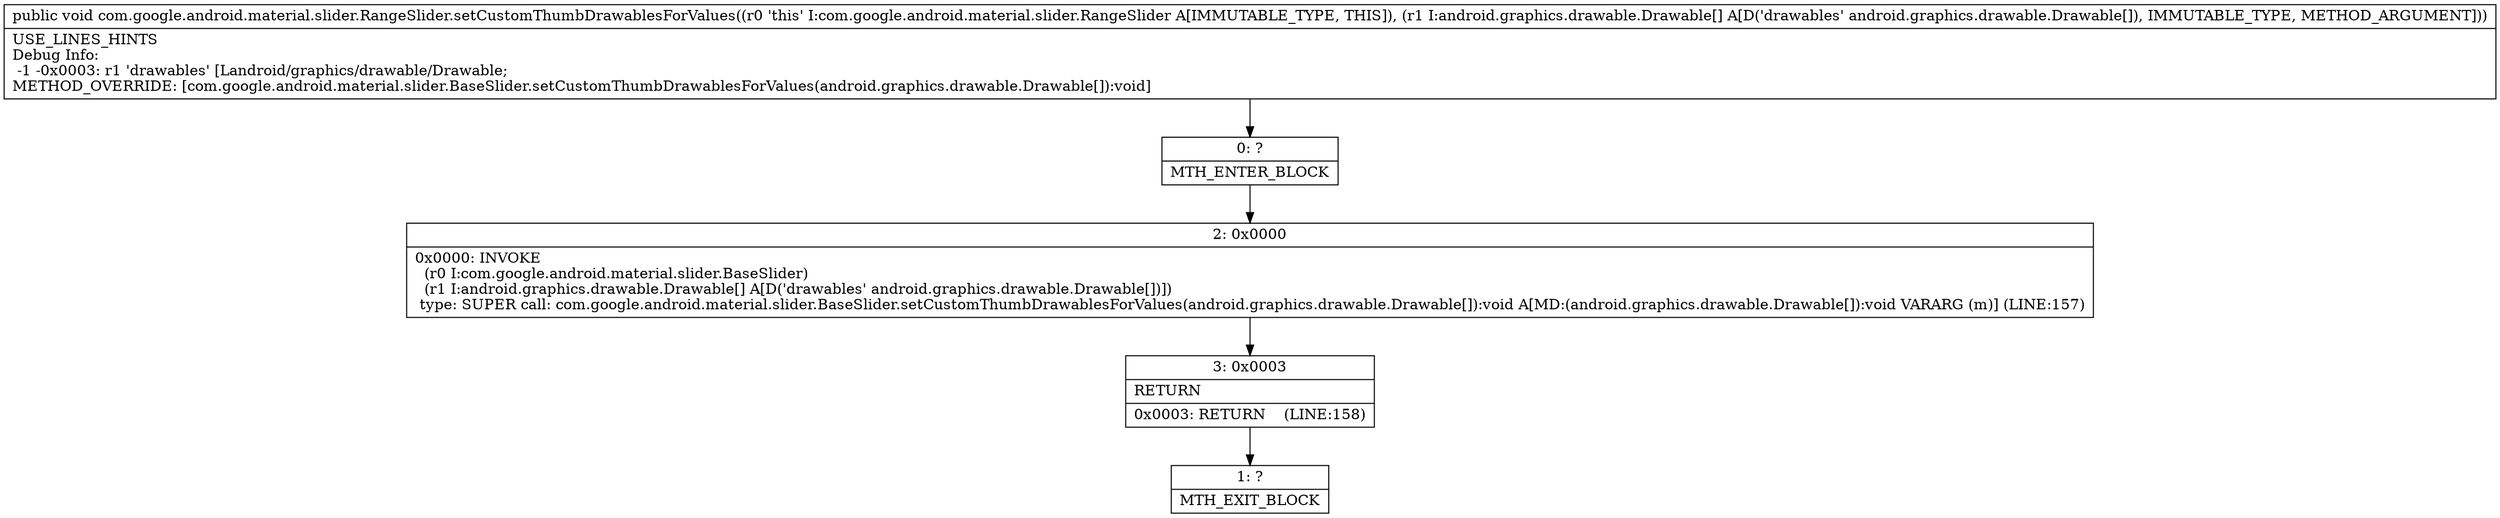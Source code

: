 digraph "CFG forcom.google.android.material.slider.RangeSlider.setCustomThumbDrawablesForValues([Landroid\/graphics\/drawable\/Drawable;)V" {
Node_0 [shape=record,label="{0\:\ ?|MTH_ENTER_BLOCK\l}"];
Node_2 [shape=record,label="{2\:\ 0x0000|0x0000: INVOKE  \l  (r0 I:com.google.android.material.slider.BaseSlider)\l  (r1 I:android.graphics.drawable.Drawable[] A[D('drawables' android.graphics.drawable.Drawable[])])\l type: SUPER call: com.google.android.material.slider.BaseSlider.setCustomThumbDrawablesForValues(android.graphics.drawable.Drawable[]):void A[MD:(android.graphics.drawable.Drawable[]):void VARARG (m)] (LINE:157)\l}"];
Node_3 [shape=record,label="{3\:\ 0x0003|RETURN\l|0x0003: RETURN    (LINE:158)\l}"];
Node_1 [shape=record,label="{1\:\ ?|MTH_EXIT_BLOCK\l}"];
MethodNode[shape=record,label="{public void com.google.android.material.slider.RangeSlider.setCustomThumbDrawablesForValues((r0 'this' I:com.google.android.material.slider.RangeSlider A[IMMUTABLE_TYPE, THIS]), (r1 I:android.graphics.drawable.Drawable[] A[D('drawables' android.graphics.drawable.Drawable[]), IMMUTABLE_TYPE, METHOD_ARGUMENT]))  | USE_LINES_HINTS\lDebug Info:\l  \-1 \-0x0003: r1 'drawables' [Landroid\/graphics\/drawable\/Drawable;\lMETHOD_OVERRIDE: [com.google.android.material.slider.BaseSlider.setCustomThumbDrawablesForValues(android.graphics.drawable.Drawable[]):void]\l}"];
MethodNode -> Node_0;Node_0 -> Node_2;
Node_2 -> Node_3;
Node_3 -> Node_1;
}


